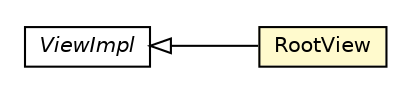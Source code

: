 #!/usr/local/bin/dot
#
# Class diagram 
# Generated by UMLGraph version R5_6-24-gf6e263 (http://www.umlgraph.org/)
#

digraph G {
	edge [fontname="Helvetica",fontsize=10,labelfontname="Helvetica",labelfontsize=10];
	node [fontname="Helvetica",fontsize=10,shape=plaintext];
	nodesep=0.25;
	ranksep=0.5;
	rankdir=LR;
	// com.gwtplatform.mvp.client.ViewImpl
	c354312 [label=<<table title="com.gwtplatform.mvp.client.ViewImpl" border="0" cellborder="1" cellspacing="0" cellpadding="2" port="p" href="./ViewImpl.html">
		<tr><td><table border="0" cellspacing="0" cellpadding="1">
<tr><td align="center" balign="center"><font face="Helvetica-Oblique"> ViewImpl </font></td></tr>
		</table></td></tr>
		</table>>, URL="./ViewImpl.html", fontname="Helvetica", fontcolor="black", fontsize=10.0];
	// com.gwtplatform.mvp.client.RootPresenter.RootView
	c354322 [label=<<table title="com.gwtplatform.mvp.client.RootPresenter.RootView" border="0" cellborder="1" cellspacing="0" cellpadding="2" port="p" bgcolor="lemonChiffon" href="./RootPresenter.RootView.html">
		<tr><td><table border="0" cellspacing="0" cellpadding="1">
<tr><td align="center" balign="center"> RootView </td></tr>
		</table></td></tr>
		</table>>, URL="./RootPresenter.RootView.html", fontname="Helvetica", fontcolor="black", fontsize=10.0];
	//com.gwtplatform.mvp.client.RootPresenter.RootView extends com.gwtplatform.mvp.client.ViewImpl
	c354312:p -> c354322:p [dir=back,arrowtail=empty];
}

